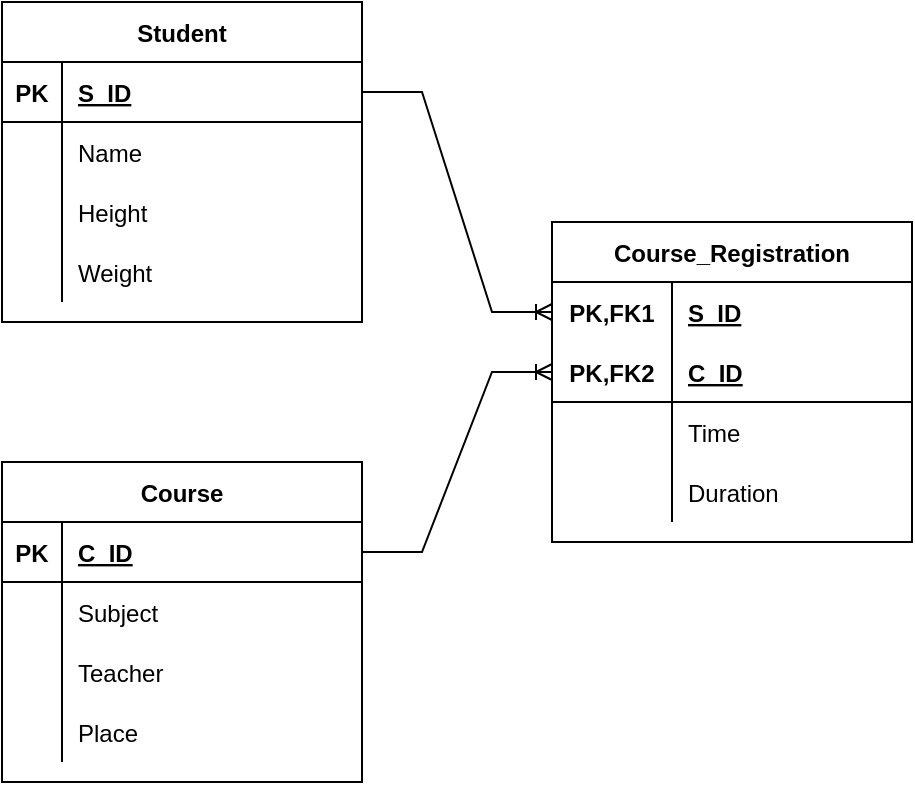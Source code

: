 <mxfile version="15.9.1" type="github">
  <diagram id="R2lEEEUBdFMjLlhIrx00" name="Page-1">
    <mxGraphModel dx="813" dy="454" grid="1" gridSize="10" guides="1" tooltips="1" connect="1" arrows="1" fold="1" page="1" pageScale="1" pageWidth="850" pageHeight="1100" math="0" shadow="0" extFonts="Permanent Marker^https://fonts.googleapis.com/css?family=Permanent+Marker">
      <root>
        <mxCell id="0" />
        <mxCell id="1" parent="0" />
        <mxCell id="HAXIMGlUd0EEa1rCX8-h-10" value="Student" style="shape=table;startSize=30;container=1;collapsible=1;childLayout=tableLayout;fixedRows=1;rowLines=0;fontStyle=1;align=center;resizeLast=1;strokeWidth=1;" vertex="1" parent="1">
          <mxGeometry x="150" y="90" width="180" height="160" as="geometry" />
        </mxCell>
        <mxCell id="HAXIMGlUd0EEa1rCX8-h-11" value="" style="shape=partialRectangle;collapsible=0;dropTarget=0;pointerEvents=0;fillColor=none;top=0;left=0;bottom=1;right=0;points=[[0,0.5],[1,0.5]];portConstraint=eastwest;strokeWidth=1;" vertex="1" parent="HAXIMGlUd0EEa1rCX8-h-10">
          <mxGeometry y="30" width="180" height="30" as="geometry" />
        </mxCell>
        <mxCell id="HAXIMGlUd0EEa1rCX8-h-12" value="PK" style="shape=partialRectangle;connectable=0;fillColor=none;top=0;left=0;bottom=0;right=0;fontStyle=1;overflow=hidden;strokeWidth=1;" vertex="1" parent="HAXIMGlUd0EEa1rCX8-h-11">
          <mxGeometry width="30" height="30" as="geometry">
            <mxRectangle width="30" height="30" as="alternateBounds" />
          </mxGeometry>
        </mxCell>
        <mxCell id="HAXIMGlUd0EEa1rCX8-h-13" value="S_ID" style="shape=partialRectangle;connectable=0;fillColor=none;top=0;left=0;bottom=0;right=0;align=left;spacingLeft=6;fontStyle=5;overflow=hidden;strokeWidth=1;" vertex="1" parent="HAXIMGlUd0EEa1rCX8-h-11">
          <mxGeometry x="30" width="150" height="30" as="geometry">
            <mxRectangle width="150" height="30" as="alternateBounds" />
          </mxGeometry>
        </mxCell>
        <mxCell id="HAXIMGlUd0EEa1rCX8-h-14" value="" style="shape=partialRectangle;collapsible=0;dropTarget=0;pointerEvents=0;fillColor=none;top=0;left=0;bottom=0;right=0;points=[[0,0.5],[1,0.5]];portConstraint=eastwest;strokeWidth=1;" vertex="1" parent="HAXIMGlUd0EEa1rCX8-h-10">
          <mxGeometry y="60" width="180" height="30" as="geometry" />
        </mxCell>
        <mxCell id="HAXIMGlUd0EEa1rCX8-h-15" value="" style="shape=partialRectangle;connectable=0;fillColor=none;top=0;left=0;bottom=0;right=0;editable=1;overflow=hidden;strokeWidth=1;" vertex="1" parent="HAXIMGlUd0EEa1rCX8-h-14">
          <mxGeometry width="30" height="30" as="geometry">
            <mxRectangle width="30" height="30" as="alternateBounds" />
          </mxGeometry>
        </mxCell>
        <mxCell id="HAXIMGlUd0EEa1rCX8-h-16" value="Name" style="shape=partialRectangle;connectable=0;fillColor=none;top=0;left=0;bottom=0;right=0;align=left;spacingLeft=6;overflow=hidden;strokeWidth=1;" vertex="1" parent="HAXIMGlUd0EEa1rCX8-h-14">
          <mxGeometry x="30" width="150" height="30" as="geometry">
            <mxRectangle width="150" height="30" as="alternateBounds" />
          </mxGeometry>
        </mxCell>
        <mxCell id="HAXIMGlUd0EEa1rCX8-h-17" value="" style="shape=partialRectangle;collapsible=0;dropTarget=0;pointerEvents=0;fillColor=none;top=0;left=0;bottom=0;right=0;points=[[0,0.5],[1,0.5]];portConstraint=eastwest;strokeWidth=1;" vertex="1" parent="HAXIMGlUd0EEa1rCX8-h-10">
          <mxGeometry y="90" width="180" height="30" as="geometry" />
        </mxCell>
        <mxCell id="HAXIMGlUd0EEa1rCX8-h-18" value="" style="shape=partialRectangle;connectable=0;fillColor=none;top=0;left=0;bottom=0;right=0;editable=1;overflow=hidden;strokeWidth=1;" vertex="1" parent="HAXIMGlUd0EEa1rCX8-h-17">
          <mxGeometry width="30" height="30" as="geometry">
            <mxRectangle width="30" height="30" as="alternateBounds" />
          </mxGeometry>
        </mxCell>
        <mxCell id="HAXIMGlUd0EEa1rCX8-h-19" value="Height" style="shape=partialRectangle;connectable=0;fillColor=none;top=0;left=0;bottom=0;right=0;align=left;spacingLeft=6;overflow=hidden;strokeWidth=1;" vertex="1" parent="HAXIMGlUd0EEa1rCX8-h-17">
          <mxGeometry x="30" width="150" height="30" as="geometry">
            <mxRectangle width="150" height="30" as="alternateBounds" />
          </mxGeometry>
        </mxCell>
        <mxCell id="HAXIMGlUd0EEa1rCX8-h-20" value="" style="shape=partialRectangle;collapsible=0;dropTarget=0;pointerEvents=0;fillColor=none;top=0;left=0;bottom=0;right=0;points=[[0,0.5],[1,0.5]];portConstraint=eastwest;strokeWidth=1;" vertex="1" parent="HAXIMGlUd0EEa1rCX8-h-10">
          <mxGeometry y="120" width="180" height="30" as="geometry" />
        </mxCell>
        <mxCell id="HAXIMGlUd0EEa1rCX8-h-21" value="" style="shape=partialRectangle;connectable=0;fillColor=none;top=0;left=0;bottom=0;right=0;editable=1;overflow=hidden;strokeWidth=1;" vertex="1" parent="HAXIMGlUd0EEa1rCX8-h-20">
          <mxGeometry width="30" height="30" as="geometry">
            <mxRectangle width="30" height="30" as="alternateBounds" />
          </mxGeometry>
        </mxCell>
        <mxCell id="HAXIMGlUd0EEa1rCX8-h-22" value="Weight" style="shape=partialRectangle;connectable=0;fillColor=none;top=0;left=0;bottom=0;right=0;align=left;spacingLeft=6;overflow=hidden;strokeWidth=1;" vertex="1" parent="HAXIMGlUd0EEa1rCX8-h-20">
          <mxGeometry x="30" width="150" height="30" as="geometry">
            <mxRectangle width="150" height="30" as="alternateBounds" />
          </mxGeometry>
        </mxCell>
        <mxCell id="HAXIMGlUd0EEa1rCX8-h-26" value="Course" style="shape=table;startSize=30;container=1;collapsible=1;childLayout=tableLayout;fixedRows=1;rowLines=0;fontStyle=1;align=center;resizeLast=1;strokeColor=default;strokeWidth=1;" vertex="1" parent="1">
          <mxGeometry x="150" y="320" width="180" height="160" as="geometry" />
        </mxCell>
        <mxCell id="HAXIMGlUd0EEa1rCX8-h-27" value="" style="shape=partialRectangle;collapsible=0;dropTarget=0;pointerEvents=0;fillColor=none;top=0;left=0;bottom=1;right=0;points=[[0,0.5],[1,0.5]];portConstraint=eastwest;strokeColor=default;strokeWidth=1;" vertex="1" parent="HAXIMGlUd0EEa1rCX8-h-26">
          <mxGeometry y="30" width="180" height="30" as="geometry" />
        </mxCell>
        <mxCell id="HAXIMGlUd0EEa1rCX8-h-28" value="PK" style="shape=partialRectangle;connectable=0;fillColor=none;top=0;left=0;bottom=0;right=0;fontStyle=1;overflow=hidden;strokeColor=default;strokeWidth=1;" vertex="1" parent="HAXIMGlUd0EEa1rCX8-h-27">
          <mxGeometry width="30" height="30" as="geometry">
            <mxRectangle width="30" height="30" as="alternateBounds" />
          </mxGeometry>
        </mxCell>
        <mxCell id="HAXIMGlUd0EEa1rCX8-h-29" value="C_ID" style="shape=partialRectangle;connectable=0;fillColor=none;top=0;left=0;bottom=0;right=0;align=left;spacingLeft=6;fontStyle=5;overflow=hidden;strokeColor=default;strokeWidth=1;" vertex="1" parent="HAXIMGlUd0EEa1rCX8-h-27">
          <mxGeometry x="30" width="150" height="30" as="geometry">
            <mxRectangle width="150" height="30" as="alternateBounds" />
          </mxGeometry>
        </mxCell>
        <mxCell id="HAXIMGlUd0EEa1rCX8-h-30" value="" style="shape=partialRectangle;collapsible=0;dropTarget=0;pointerEvents=0;fillColor=none;top=0;left=0;bottom=0;right=0;points=[[0,0.5],[1,0.5]];portConstraint=eastwest;strokeColor=default;strokeWidth=1;" vertex="1" parent="HAXIMGlUd0EEa1rCX8-h-26">
          <mxGeometry y="60" width="180" height="30" as="geometry" />
        </mxCell>
        <mxCell id="HAXIMGlUd0EEa1rCX8-h-31" value="" style="shape=partialRectangle;connectable=0;fillColor=none;top=0;left=0;bottom=0;right=0;editable=1;overflow=hidden;strokeColor=default;strokeWidth=1;" vertex="1" parent="HAXIMGlUd0EEa1rCX8-h-30">
          <mxGeometry width="30" height="30" as="geometry">
            <mxRectangle width="30" height="30" as="alternateBounds" />
          </mxGeometry>
        </mxCell>
        <mxCell id="HAXIMGlUd0EEa1rCX8-h-32" value="Subject" style="shape=partialRectangle;connectable=0;fillColor=none;top=0;left=0;bottom=0;right=0;align=left;spacingLeft=6;overflow=hidden;strokeColor=default;strokeWidth=1;" vertex="1" parent="HAXIMGlUd0EEa1rCX8-h-30">
          <mxGeometry x="30" width="150" height="30" as="geometry">
            <mxRectangle width="150" height="30" as="alternateBounds" />
          </mxGeometry>
        </mxCell>
        <mxCell id="HAXIMGlUd0EEa1rCX8-h-33" value="" style="shape=partialRectangle;collapsible=0;dropTarget=0;pointerEvents=0;fillColor=none;top=0;left=0;bottom=0;right=0;points=[[0,0.5],[1,0.5]];portConstraint=eastwest;strokeColor=default;strokeWidth=1;" vertex="1" parent="HAXIMGlUd0EEa1rCX8-h-26">
          <mxGeometry y="90" width="180" height="30" as="geometry" />
        </mxCell>
        <mxCell id="HAXIMGlUd0EEa1rCX8-h-34" value="" style="shape=partialRectangle;connectable=0;fillColor=none;top=0;left=0;bottom=0;right=0;editable=1;overflow=hidden;strokeColor=default;strokeWidth=1;" vertex="1" parent="HAXIMGlUd0EEa1rCX8-h-33">
          <mxGeometry width="30" height="30" as="geometry">
            <mxRectangle width="30" height="30" as="alternateBounds" />
          </mxGeometry>
        </mxCell>
        <mxCell id="HAXIMGlUd0EEa1rCX8-h-35" value="Teacher" style="shape=partialRectangle;connectable=0;fillColor=none;top=0;left=0;bottom=0;right=0;align=left;spacingLeft=6;overflow=hidden;strokeColor=default;strokeWidth=1;" vertex="1" parent="HAXIMGlUd0EEa1rCX8-h-33">
          <mxGeometry x="30" width="150" height="30" as="geometry">
            <mxRectangle width="150" height="30" as="alternateBounds" />
          </mxGeometry>
        </mxCell>
        <mxCell id="HAXIMGlUd0EEa1rCX8-h-36" value="" style="shape=partialRectangle;collapsible=0;dropTarget=0;pointerEvents=0;fillColor=none;top=0;left=0;bottom=0;right=0;points=[[0,0.5],[1,0.5]];portConstraint=eastwest;strokeColor=default;strokeWidth=1;" vertex="1" parent="HAXIMGlUd0EEa1rCX8-h-26">
          <mxGeometry y="120" width="180" height="30" as="geometry" />
        </mxCell>
        <mxCell id="HAXIMGlUd0EEa1rCX8-h-37" value="" style="shape=partialRectangle;connectable=0;fillColor=none;top=0;left=0;bottom=0;right=0;editable=1;overflow=hidden;strokeColor=default;strokeWidth=1;" vertex="1" parent="HAXIMGlUd0EEa1rCX8-h-36">
          <mxGeometry width="30" height="30" as="geometry">
            <mxRectangle width="30" height="30" as="alternateBounds" />
          </mxGeometry>
        </mxCell>
        <mxCell id="HAXIMGlUd0EEa1rCX8-h-38" value="Place" style="shape=partialRectangle;connectable=0;fillColor=none;top=0;left=0;bottom=0;right=0;align=left;spacingLeft=6;overflow=hidden;strokeColor=default;strokeWidth=1;" vertex="1" parent="HAXIMGlUd0EEa1rCX8-h-36">
          <mxGeometry x="30" width="150" height="30" as="geometry">
            <mxRectangle width="150" height="30" as="alternateBounds" />
          </mxGeometry>
        </mxCell>
        <mxCell id="HAXIMGlUd0EEa1rCX8-h-39" value="Course_Registration" style="shape=table;startSize=30;container=1;collapsible=1;childLayout=tableLayout;fixedRows=1;rowLines=0;fontStyle=1;align=center;resizeLast=1;strokeColor=default;strokeWidth=1;" vertex="1" parent="1">
          <mxGeometry x="425" y="200" width="180" height="160" as="geometry" />
        </mxCell>
        <mxCell id="HAXIMGlUd0EEa1rCX8-h-40" value="" style="shape=partialRectangle;collapsible=0;dropTarget=0;pointerEvents=0;fillColor=none;top=0;left=0;bottom=0;right=0;points=[[0,0.5],[1,0.5]];portConstraint=eastwest;strokeColor=default;strokeWidth=1;" vertex="1" parent="HAXIMGlUd0EEa1rCX8-h-39">
          <mxGeometry y="30" width="180" height="30" as="geometry" />
        </mxCell>
        <mxCell id="HAXIMGlUd0EEa1rCX8-h-41" value="PK,FK1" style="shape=partialRectangle;connectable=0;fillColor=none;top=0;left=0;bottom=0;right=0;fontStyle=1;overflow=hidden;strokeColor=default;strokeWidth=1;" vertex="1" parent="HAXIMGlUd0EEa1rCX8-h-40">
          <mxGeometry width="60" height="30" as="geometry">
            <mxRectangle width="60" height="30" as="alternateBounds" />
          </mxGeometry>
        </mxCell>
        <mxCell id="HAXIMGlUd0EEa1rCX8-h-42" value="S_ID" style="shape=partialRectangle;connectable=0;fillColor=none;top=0;left=0;bottom=0;right=0;align=left;spacingLeft=6;fontStyle=5;overflow=hidden;strokeColor=default;strokeWidth=1;" vertex="1" parent="HAXIMGlUd0EEa1rCX8-h-40">
          <mxGeometry x="60" width="120" height="30" as="geometry">
            <mxRectangle width="120" height="30" as="alternateBounds" />
          </mxGeometry>
        </mxCell>
        <mxCell id="HAXIMGlUd0EEa1rCX8-h-43" value="" style="shape=partialRectangle;collapsible=0;dropTarget=0;pointerEvents=0;fillColor=none;top=0;left=0;bottom=1;right=0;points=[[0,0.5],[1,0.5]];portConstraint=eastwest;strokeColor=default;strokeWidth=1;" vertex="1" parent="HAXIMGlUd0EEa1rCX8-h-39">
          <mxGeometry y="60" width="180" height="30" as="geometry" />
        </mxCell>
        <mxCell id="HAXIMGlUd0EEa1rCX8-h-44" value="PK,FK2" style="shape=partialRectangle;connectable=0;fillColor=none;top=0;left=0;bottom=0;right=0;fontStyle=1;overflow=hidden;strokeColor=default;strokeWidth=1;" vertex="1" parent="HAXIMGlUd0EEa1rCX8-h-43">
          <mxGeometry width="60" height="30" as="geometry">
            <mxRectangle width="60" height="30" as="alternateBounds" />
          </mxGeometry>
        </mxCell>
        <mxCell id="HAXIMGlUd0EEa1rCX8-h-45" value="C_ID" style="shape=partialRectangle;connectable=0;fillColor=none;top=0;left=0;bottom=0;right=0;align=left;spacingLeft=6;fontStyle=5;overflow=hidden;strokeColor=default;strokeWidth=1;" vertex="1" parent="HAXIMGlUd0EEa1rCX8-h-43">
          <mxGeometry x="60" width="120" height="30" as="geometry">
            <mxRectangle width="120" height="30" as="alternateBounds" />
          </mxGeometry>
        </mxCell>
        <mxCell id="HAXIMGlUd0EEa1rCX8-h-46" value="" style="shape=partialRectangle;collapsible=0;dropTarget=0;pointerEvents=0;fillColor=none;top=0;left=0;bottom=0;right=0;points=[[0,0.5],[1,0.5]];portConstraint=eastwest;strokeColor=default;strokeWidth=1;" vertex="1" parent="HAXIMGlUd0EEa1rCX8-h-39">
          <mxGeometry y="90" width="180" height="30" as="geometry" />
        </mxCell>
        <mxCell id="HAXIMGlUd0EEa1rCX8-h-47" value="" style="shape=partialRectangle;connectable=0;fillColor=none;top=0;left=0;bottom=0;right=0;editable=1;overflow=hidden;strokeColor=default;strokeWidth=1;" vertex="1" parent="HAXIMGlUd0EEa1rCX8-h-46">
          <mxGeometry width="60" height="30" as="geometry">
            <mxRectangle width="60" height="30" as="alternateBounds" />
          </mxGeometry>
        </mxCell>
        <mxCell id="HAXIMGlUd0EEa1rCX8-h-48" value="Time" style="shape=partialRectangle;connectable=0;fillColor=none;top=0;left=0;bottom=0;right=0;align=left;spacingLeft=6;overflow=hidden;strokeColor=default;strokeWidth=1;" vertex="1" parent="HAXIMGlUd0EEa1rCX8-h-46">
          <mxGeometry x="60" width="120" height="30" as="geometry">
            <mxRectangle width="120" height="30" as="alternateBounds" />
          </mxGeometry>
        </mxCell>
        <mxCell id="HAXIMGlUd0EEa1rCX8-h-49" value="" style="shape=partialRectangle;collapsible=0;dropTarget=0;pointerEvents=0;fillColor=none;top=0;left=0;bottom=0;right=0;points=[[0,0.5],[1,0.5]];portConstraint=eastwest;strokeColor=default;strokeWidth=1;" vertex="1" parent="HAXIMGlUd0EEa1rCX8-h-39">
          <mxGeometry y="120" width="180" height="30" as="geometry" />
        </mxCell>
        <mxCell id="HAXIMGlUd0EEa1rCX8-h-50" value="" style="shape=partialRectangle;connectable=0;fillColor=none;top=0;left=0;bottom=0;right=0;editable=1;overflow=hidden;strokeColor=default;strokeWidth=1;" vertex="1" parent="HAXIMGlUd0EEa1rCX8-h-49">
          <mxGeometry width="60" height="30" as="geometry">
            <mxRectangle width="60" height="30" as="alternateBounds" />
          </mxGeometry>
        </mxCell>
        <mxCell id="HAXIMGlUd0EEa1rCX8-h-51" value="Duration" style="shape=partialRectangle;connectable=0;fillColor=none;top=0;left=0;bottom=0;right=0;align=left;spacingLeft=6;overflow=hidden;strokeColor=default;strokeWidth=1;" vertex="1" parent="HAXIMGlUd0EEa1rCX8-h-49">
          <mxGeometry x="60" width="120" height="30" as="geometry">
            <mxRectangle width="120" height="30" as="alternateBounds" />
          </mxGeometry>
        </mxCell>
        <mxCell id="HAXIMGlUd0EEa1rCX8-h-52" value="" style="edgeStyle=entityRelationEdgeStyle;fontSize=12;html=1;endArrow=ERoneToMany;rounded=0;exitX=1;exitY=0.5;exitDx=0;exitDy=0;entryX=0;entryY=0.5;entryDx=0;entryDy=0;" edge="1" parent="1" source="HAXIMGlUd0EEa1rCX8-h-27" target="HAXIMGlUd0EEa1rCX8-h-43">
          <mxGeometry width="100" height="100" relative="1" as="geometry">
            <mxPoint x="380" y="390" as="sourcePoint" />
            <mxPoint x="480" y="290" as="targetPoint" />
          </mxGeometry>
        </mxCell>
        <mxCell id="HAXIMGlUd0EEa1rCX8-h-53" value="" style="edgeStyle=entityRelationEdgeStyle;fontSize=12;html=1;endArrow=ERoneToMany;rounded=0;exitX=1;exitY=0.5;exitDx=0;exitDy=0;entryX=0;entryY=0.5;entryDx=0;entryDy=0;" edge="1" parent="1" source="HAXIMGlUd0EEa1rCX8-h-11" target="HAXIMGlUd0EEa1rCX8-h-40">
          <mxGeometry width="100" height="100" relative="1" as="geometry">
            <mxPoint x="370" y="230" as="sourcePoint" />
            <mxPoint x="470" y="130" as="targetPoint" />
          </mxGeometry>
        </mxCell>
      </root>
    </mxGraphModel>
  </diagram>
</mxfile>
